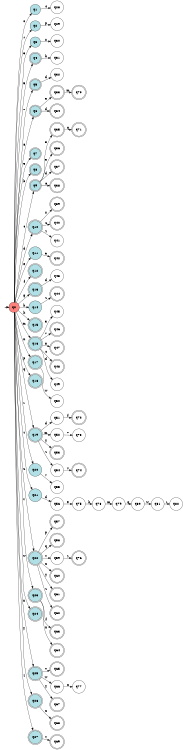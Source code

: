 digraph APTAALF {
__start0 [style = invis, shape = none, label = "", width = 0, height = 0];

rankdir=LR;
size="8,5";

s0 [style="filled", color="black", fillcolor="#ff817b" shape="circle", label="q0"];
s1 [style="filled", color="black", fillcolor="powderblue" shape="circle", label="q1"];
s2 [style="filled", color="black", fillcolor="powderblue" shape="circle", label="q2"];
s3 [style="filled", color="black", fillcolor="powderblue" shape="circle", label="q3"];
s4 [style="rounded,filled", color="black", fillcolor="powderblue" shape="doublecircle", label="q4"];
s5 [style="rounded,filled", color="black", fillcolor="powderblue" shape="doublecircle", label="q5"];
s6 [style="rounded,filled", color="black", fillcolor="powderblue" shape="doublecircle", label="q6"];
s7 [style="rounded,filled", color="black", fillcolor="powderblue" shape="doublecircle", label="q7"];
s8 [style="rounded,filled", color="black", fillcolor="powderblue" shape="doublecircle", label="q8"];
s9 [style="rounded,filled", color="black", fillcolor="powderblue" shape="doublecircle", label="q9"];
s10 [style="rounded,filled", color="black", fillcolor="powderblue" shape="doublecircle", label="q10"];
s11 [style="filled", color="black", fillcolor="powderblue" shape="circle", label="q11"];
s12 [style="rounded,filled", color="black", fillcolor="powderblue" shape="doublecircle", label="q12"];
s13 [style="rounded,filled", color="black", fillcolor="powderblue" shape="doublecircle", label="q13"];
s14 [style="filled", color="black", fillcolor="powderblue" shape="circle", label="q14"];
s15 [style="rounded,filled", color="black", fillcolor="powderblue" shape="doublecircle", label="q15"];
s16 [style="rounded,filled", color="black", fillcolor="powderblue" shape="doublecircle", label="q16"];
s17 [style="rounded,filled", color="black", fillcolor="powderblue" shape="doublecircle", label="q17"];
s18 [style="rounded,filled", color="black", fillcolor="powderblue" shape="doublecircle", label="q18"];
s19 [style="rounded,filled", color="black", fillcolor="powderblue" shape="doublecircle", label="q19"];
s20 [style="filled", color="black", fillcolor="powderblue" shape="circle", label="q20"];
s21 [style="filled", color="black", fillcolor="powderblue" shape="circle", label="q21"];
s22 [style="rounded,filled", color="black", fillcolor="powderblue" shape="doublecircle", label="q22"];
s23 [style="rounded,filled", color="black", fillcolor="powderblue" shape="doublecircle", label="q23"];
s24 [style="rounded,filled", color="black", fillcolor="powderblue" shape="doublecircle", label="q24"];
s25 [style="rounded,filled", color="black", fillcolor="powderblue" shape="doublecircle", label="q25"];
s26 [style="rounded,filled", color="black", fillcolor="powderblue" shape="doublecircle", label="q26"];
s27 [style="rounded,filled", color="black", fillcolor="powderblue" shape="doublecircle", label="q27"];
s28 [style="filled", color="black", fillcolor="white" shape="circle", label="q28"];
s29 [style="filled", color="black", fillcolor="white" shape="circle", label="q29"];
s30 [style="filled", color="black", fillcolor="white" shape="circle", label="q30"];
s31 [style="filled", color="black", fillcolor="white" shape="circle", label="q31"];
s32 [style="filled", color="black", fillcolor="white" shape="circle", label="q32"];
s33 [style="rounded,filled", color="black", fillcolor="white" shape="doublecircle", label="q33"];
s34 [style="rounded,filled", color="black", fillcolor="white" shape="doublecircle", label="q34"];
s35 [style="rounded,filled", color="black", fillcolor="white" shape="doublecircle", label="q35"];
s36 [style="rounded,filled", color="black", fillcolor="white" shape="doublecircle", label="q36"];
s37 [style="rounded,filled", color="black", fillcolor="white" shape="doublecircle", label="q37"];
s38 [style="rounded,filled", color="black", fillcolor="white" shape="doublecircle", label="q38"];
s39 [style="rounded,filled", color="black", fillcolor="white" shape="doublecircle", label="q39"];
s40 [style="rounded,filled", color="black", fillcolor="white" shape="doublecircle", label="q40"];
s41 [style="filled", color="black", fillcolor="white" shape="circle", label="q41"];
s42 [style="rounded,filled", color="black", fillcolor="white" shape="doublecircle", label="q42"];
s43 [style="filled", color="black", fillcolor="white" shape="circle", label="q43"];
s44 [style="rounded,filled", color="black", fillcolor="white" shape="doublecircle", label="q44"];
s45 [style="filled", color="black", fillcolor="white" shape="circle", label="q45"];
s46 [style="rounded,filled", color="black", fillcolor="white" shape="doublecircle", label="q46"];
s47 [style="rounded,filled", color="black", fillcolor="white" shape="doublecircle", label="q47"];
s48 [style="rounded,filled", color="black", fillcolor="white" shape="doublecircle", label="q48"];
s49 [style="filled", color="black", fillcolor="white" shape="circle", label="q49"];
s50 [style="filled", color="black", fillcolor="white" shape="circle", label="q50"];
s51 [style="filled", color="black", fillcolor="white" shape="circle", label="q51"];
s52 [style="filled", color="black", fillcolor="white" shape="circle", label="q52"];
s53 [style="rounded,filled", color="black", fillcolor="white" shape="doublecircle", label="q53"];
s54 [style="filled", color="black", fillcolor="white" shape="circle", label="q54"];
s55 [style="filled", color="black", fillcolor="white" shape="circle", label="q55"];
s56 [style="filled", color="black", fillcolor="white" shape="circle", label="q56"];
s57 [style="rounded,filled", color="black", fillcolor="white" shape="doublecircle", label="q57"];
s58 [style="rounded,filled", color="black", fillcolor="white" shape="doublecircle", label="q58"];
s59 [style="filled", color="black", fillcolor="white" shape="circle", label="q59"];
s60 [style="rounded,filled", color="black", fillcolor="white" shape="doublecircle", label="q60"];
s61 [style="rounded,filled", color="black", fillcolor="white" shape="doublecircle", label="q61"];
s62 [style="rounded,filled", color="black", fillcolor="white" shape="doublecircle", label="q62"];
s63 [style="rounded,filled", color="black", fillcolor="white" shape="doublecircle", label="q63"];
s64 [style="rounded,filled", color="black", fillcolor="white" shape="doublecircle", label="q64"];
s65 [style="rounded,filled", color="black", fillcolor="white" shape="doublecircle", label="q65"];
s66 [style="filled", color="black", fillcolor="white" shape="circle", label="q66"];
s67 [style="rounded,filled", color="black", fillcolor="white" shape="doublecircle", label="q67"];
s68 [style="rounded,filled", color="black", fillcolor="white" shape="doublecircle", label="q68"];
s69 [style="rounded,filled", color="black", fillcolor="white" shape="doublecircle", label="q69"];
s70 [style="rounded,filled", color="black", fillcolor="white" shape="doublecircle", label="q70"];
s71 [style="rounded,filled", color="black", fillcolor="white" shape="doublecircle", label="q71"];
s72 [style="rounded,filled", color="black", fillcolor="white" shape="doublecircle", label="q72"];
s73 [style="filled", color="black", fillcolor="white" shape="circle", label="q73"];
s74 [style="rounded,filled", color="black", fillcolor="white" shape="doublecircle", label="q74"];
s75 [style="filled", color="black", fillcolor="white" shape="circle", label="q75"];
s76 [style="rounded,filled", color="black", fillcolor="white" shape="doublecircle", label="q76"];
s77 [style="filled", color="black", fillcolor="white" shape="circle", label="q77"];
s78 [style="filled", color="black", fillcolor="white" shape="circle", label="q78"];
s79 [style="filled", color="black", fillcolor="white" shape="circle", label="q79"];
s80 [style="filled", color="black", fillcolor="white" shape="circle", label="q80"];
s81 [style="filled", color="black", fillcolor="white" shape="circle", label="q81"];
s82 [style="filled", color="black", fillcolor="white" shape="circle", label="q82"];
subgraph cluster_main { 
	graph [pad=".75", ranksep="0.15", nodesep="0.15"];
	 style=invis; 
	__start0 -> s0 [penwidth=2];
}
s0 -> s1 [label="0"];
s0 -> s2 [label="1"];
s0 -> s3 [label="3"];
s0 -> s4 [label="5"];
s0 -> s5 [label="7"];
s0 -> s6 [label="8"];
s0 -> s7 [label="9"];
s0 -> s8 [label="b"];
s0 -> s9 [label="c"];
s0 -> s10 [label="d"];
s0 -> s11 [label="e"];
s0 -> s12 [label="f"];
s0 -> s13 [label="g"];
s0 -> s14 [label="h"];
s0 -> s15 [label="k"];
s0 -> s16 [label="m"];
s0 -> s17 [label="n"];
s0 -> s18 [label="p"];
s0 -> s19 [label="q"];
s0 -> s20 [label="r"];
s0 -> s21 [label="t"];
s0 -> s22 [label="u"];
s0 -> s23 [label="v"];
s0 -> s24 [label="w"];
s0 -> s25 [label="x"];
s0 -> s26 [label="y"];
s0 -> s27 [label="z"];
s1 -> s28 [label="4"];
s2 -> s29 [label="p"];
s3 -> s30 [label="2"];
s4 -> s31 [label="h"];
s5 -> s32 [label="d"];
s6 -> s33 [label="9"];
s6 -> s34 [label="d"];
s9 -> s35 [label="8"];
s9 -> s36 [label="9"];
s9 -> s37 [label="d"];
s9 -> s38 [label="e"];
s10 -> s39 [label="2"];
s10 -> s40 [label="c"];
s10 -> s41 [label="z"];
s11 -> s42 [label="9"];
s13 -> s43 [label="d"];
s14 -> s44 [label="z"];
s16 -> s45 [label="3"];
s16 -> s46 [label="7"];
s16 -> s47 [label="8"];
s16 -> s48 [label="c"];
s16 -> s49 [label="d"];
s17 -> s50 [label="w"];
s19 -> s51 [label="d"];
s19 -> s52 [label="m"];
s19 -> s53 [label="y"];
s19 -> s54 [label="z"];
s20 -> s55 [label="7"];
s21 -> s56 [label="d"];
s22 -> s57 [label="p"];
s22 -> s58 [label="q"];
s22 -> s59 [label="v"];
s22 -> s60 [label="x"];
s22 -> s61 [label="y"];
s22 -> s62 [label="z"];
s23 -> s63 [label="f"];
s23 -> s64 [label="x"];
s25 -> s65 [label="v"];
s25 -> s66 [label="w"];
s25 -> s67 [label="y"];
s26 -> s68 [label="x"];
s27 -> s69 [label="v"];
s33 -> s70 [label="m"];
s35 -> s71 [label="q"];
s51 -> s72 [label="f"];
s52 -> s73 [label="7"];
s54 -> s74 [label="v"];
s56 -> s75 [label="e"];
s59 -> s76 [label="z"];
s66 -> s77 [label="x"];
s75 -> s78 [label="k"];
s78 -> s79 [label="m"];
s79 -> s80 [label="q"];
s80 -> s81 [label="w"];
s81 -> s82 [label="r"];

}